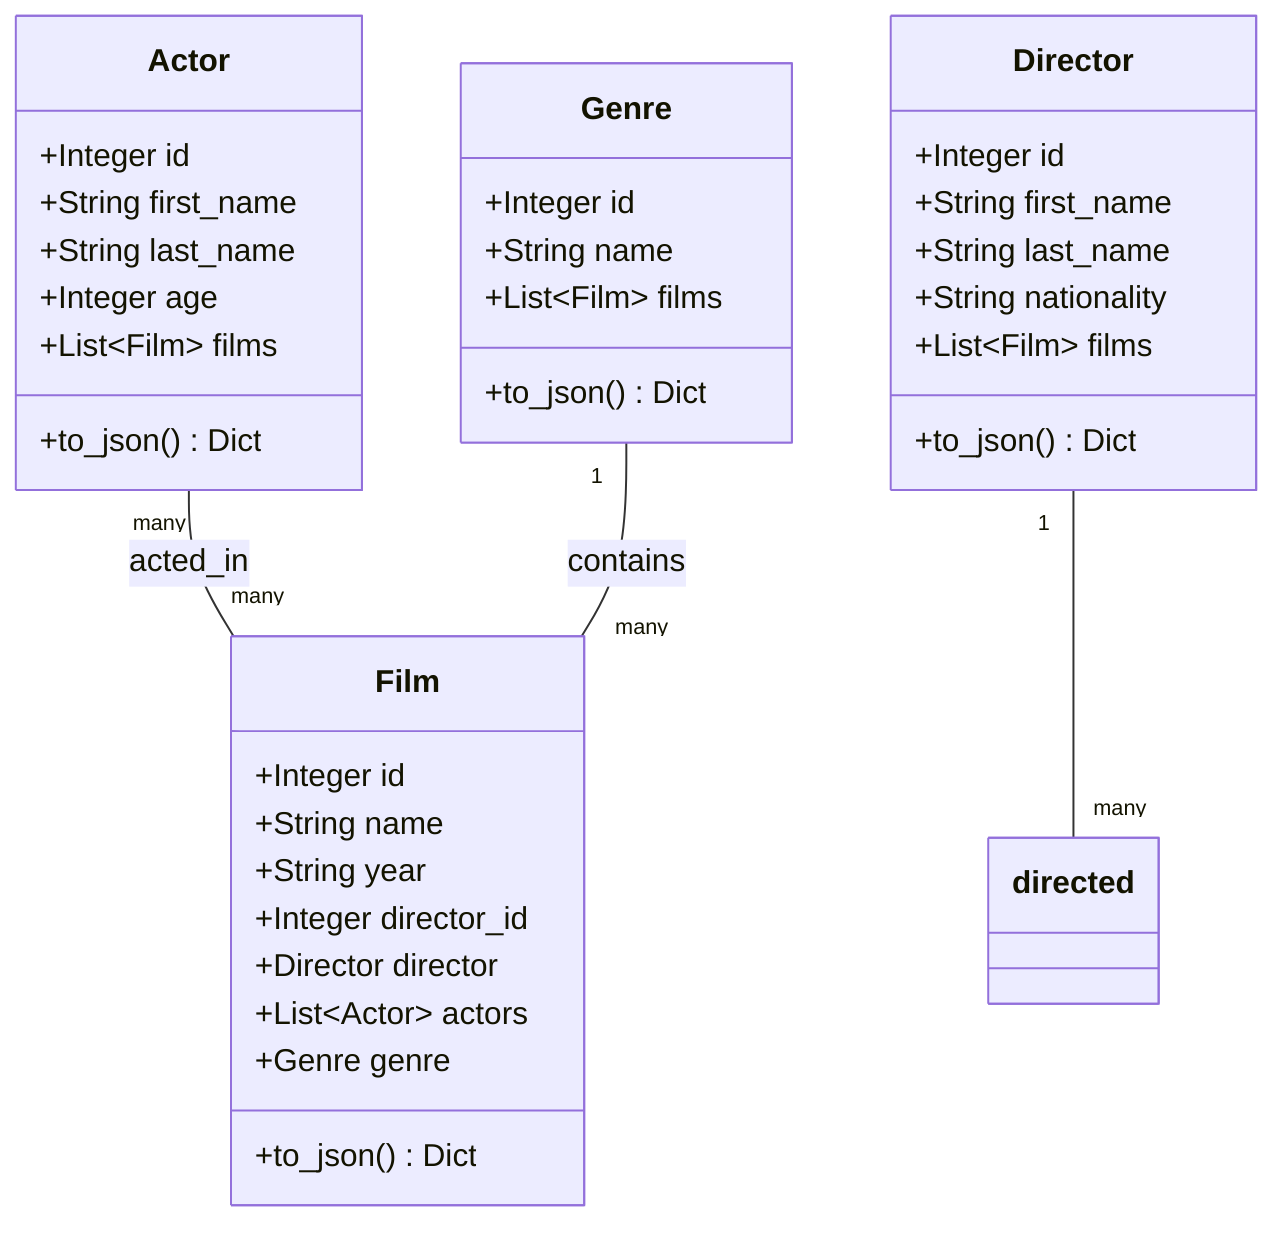 classDiagram
    class Actor {
        +Integer id
        +String first_name
        +String last_name
        +Integer age
        +List~Film~ films
        +to_json() Dict
    }

    class Director {
        +Integer id
        +String first_name
        +String last_name
        +String nationality
        +List~Film~ films
        +to_json() Dict
    }

    class Film {
        +Integer id
        +String name
        +String year
        +Integer director_id
        +Director director
        +List~Actor~ actors
        +Genre genre
        +to_json() Dict
    }

    class Genre {
        +Integer id
        +String name
        +List~Film~ films
        +to_json() Dict
    }

Actor "many" -- "many" Film: acted_in
Director "1" -- "many" directed
Genre "1" -- "many" Film: contains